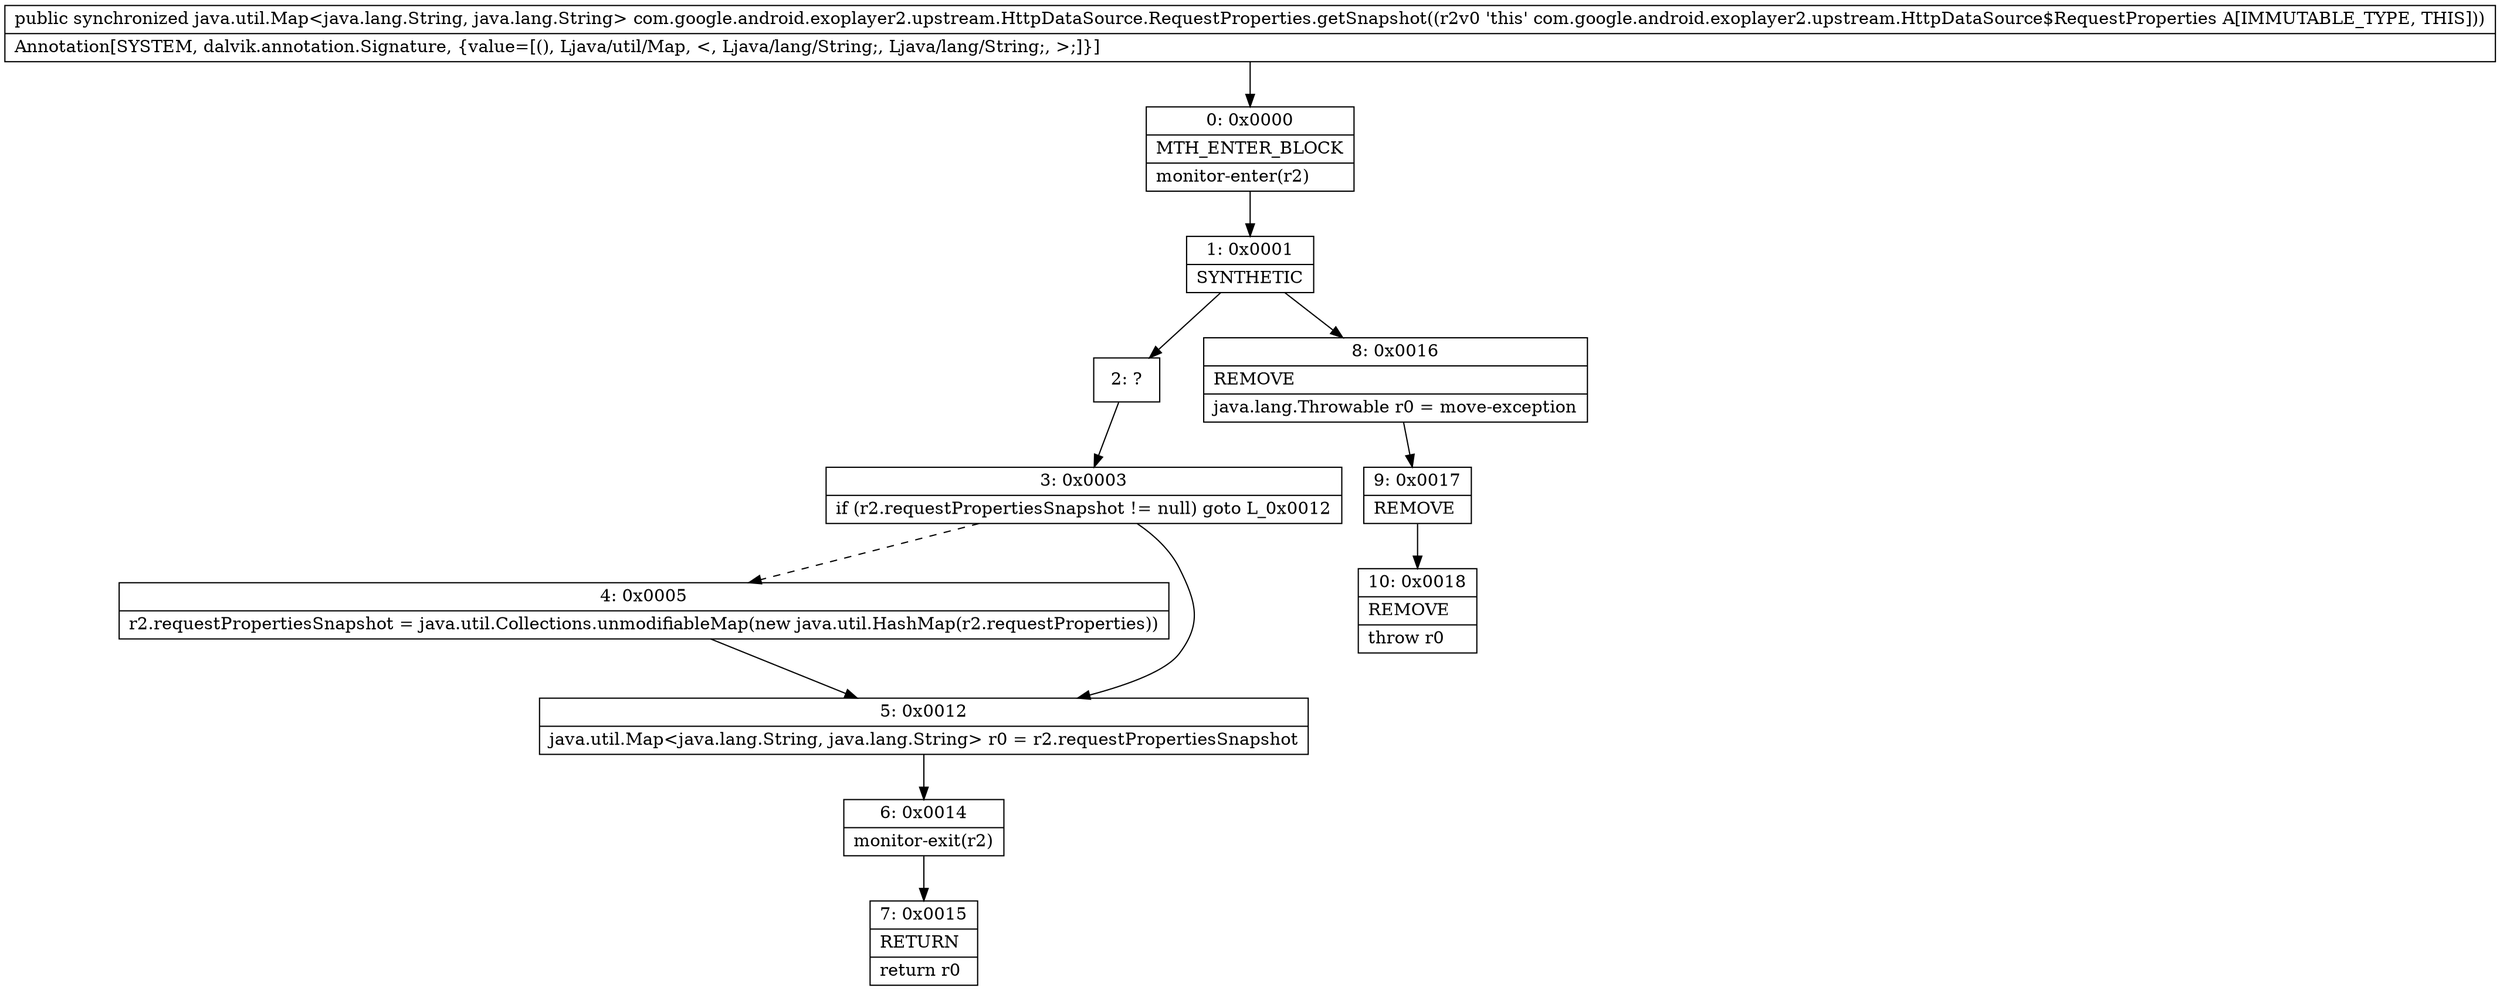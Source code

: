 digraph "CFG forcom.google.android.exoplayer2.upstream.HttpDataSource.RequestProperties.getSnapshot()Ljava\/util\/Map;" {
Node_0 [shape=record,label="{0\:\ 0x0000|MTH_ENTER_BLOCK\l|monitor\-enter(r2)\l}"];
Node_1 [shape=record,label="{1\:\ 0x0001|SYNTHETIC\l}"];
Node_2 [shape=record,label="{2\:\ ?}"];
Node_3 [shape=record,label="{3\:\ 0x0003|if (r2.requestPropertiesSnapshot != null) goto L_0x0012\l}"];
Node_4 [shape=record,label="{4\:\ 0x0005|r2.requestPropertiesSnapshot = java.util.Collections.unmodifiableMap(new java.util.HashMap(r2.requestProperties))\l}"];
Node_5 [shape=record,label="{5\:\ 0x0012|java.util.Map\<java.lang.String, java.lang.String\> r0 = r2.requestPropertiesSnapshot\l}"];
Node_6 [shape=record,label="{6\:\ 0x0014|monitor\-exit(r2)\l}"];
Node_7 [shape=record,label="{7\:\ 0x0015|RETURN\l|return r0\l}"];
Node_8 [shape=record,label="{8\:\ 0x0016|REMOVE\l|java.lang.Throwable r0 = move\-exception\l}"];
Node_9 [shape=record,label="{9\:\ 0x0017|REMOVE\l}"];
Node_10 [shape=record,label="{10\:\ 0x0018|REMOVE\l|throw r0\l}"];
MethodNode[shape=record,label="{public synchronized java.util.Map\<java.lang.String, java.lang.String\> com.google.android.exoplayer2.upstream.HttpDataSource.RequestProperties.getSnapshot((r2v0 'this' com.google.android.exoplayer2.upstream.HttpDataSource$RequestProperties A[IMMUTABLE_TYPE, THIS]))  | Annotation[SYSTEM, dalvik.annotation.Signature, \{value=[(), Ljava\/util\/Map, \<, Ljava\/lang\/String;, Ljava\/lang\/String;, \>;]\}]\l}"];
MethodNode -> Node_0;
Node_0 -> Node_1;
Node_1 -> Node_2;
Node_1 -> Node_8;
Node_2 -> Node_3;
Node_3 -> Node_4[style=dashed];
Node_3 -> Node_5;
Node_4 -> Node_5;
Node_5 -> Node_6;
Node_6 -> Node_7;
Node_8 -> Node_9;
Node_9 -> Node_10;
}

